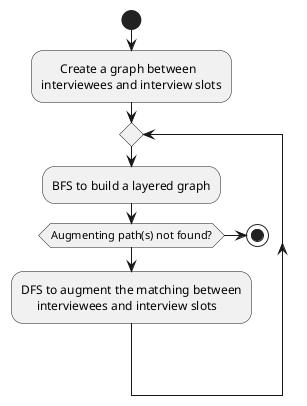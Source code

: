 @startuml
start
:      Create a graph between
interviewees and interview slots;

repeat
:BFS to build a layered graph;
    if (Augmenting path(s) not found?)
        stop
    else
        :DFS to augment the matching between
             interviewees and interview slots;
@enduml
